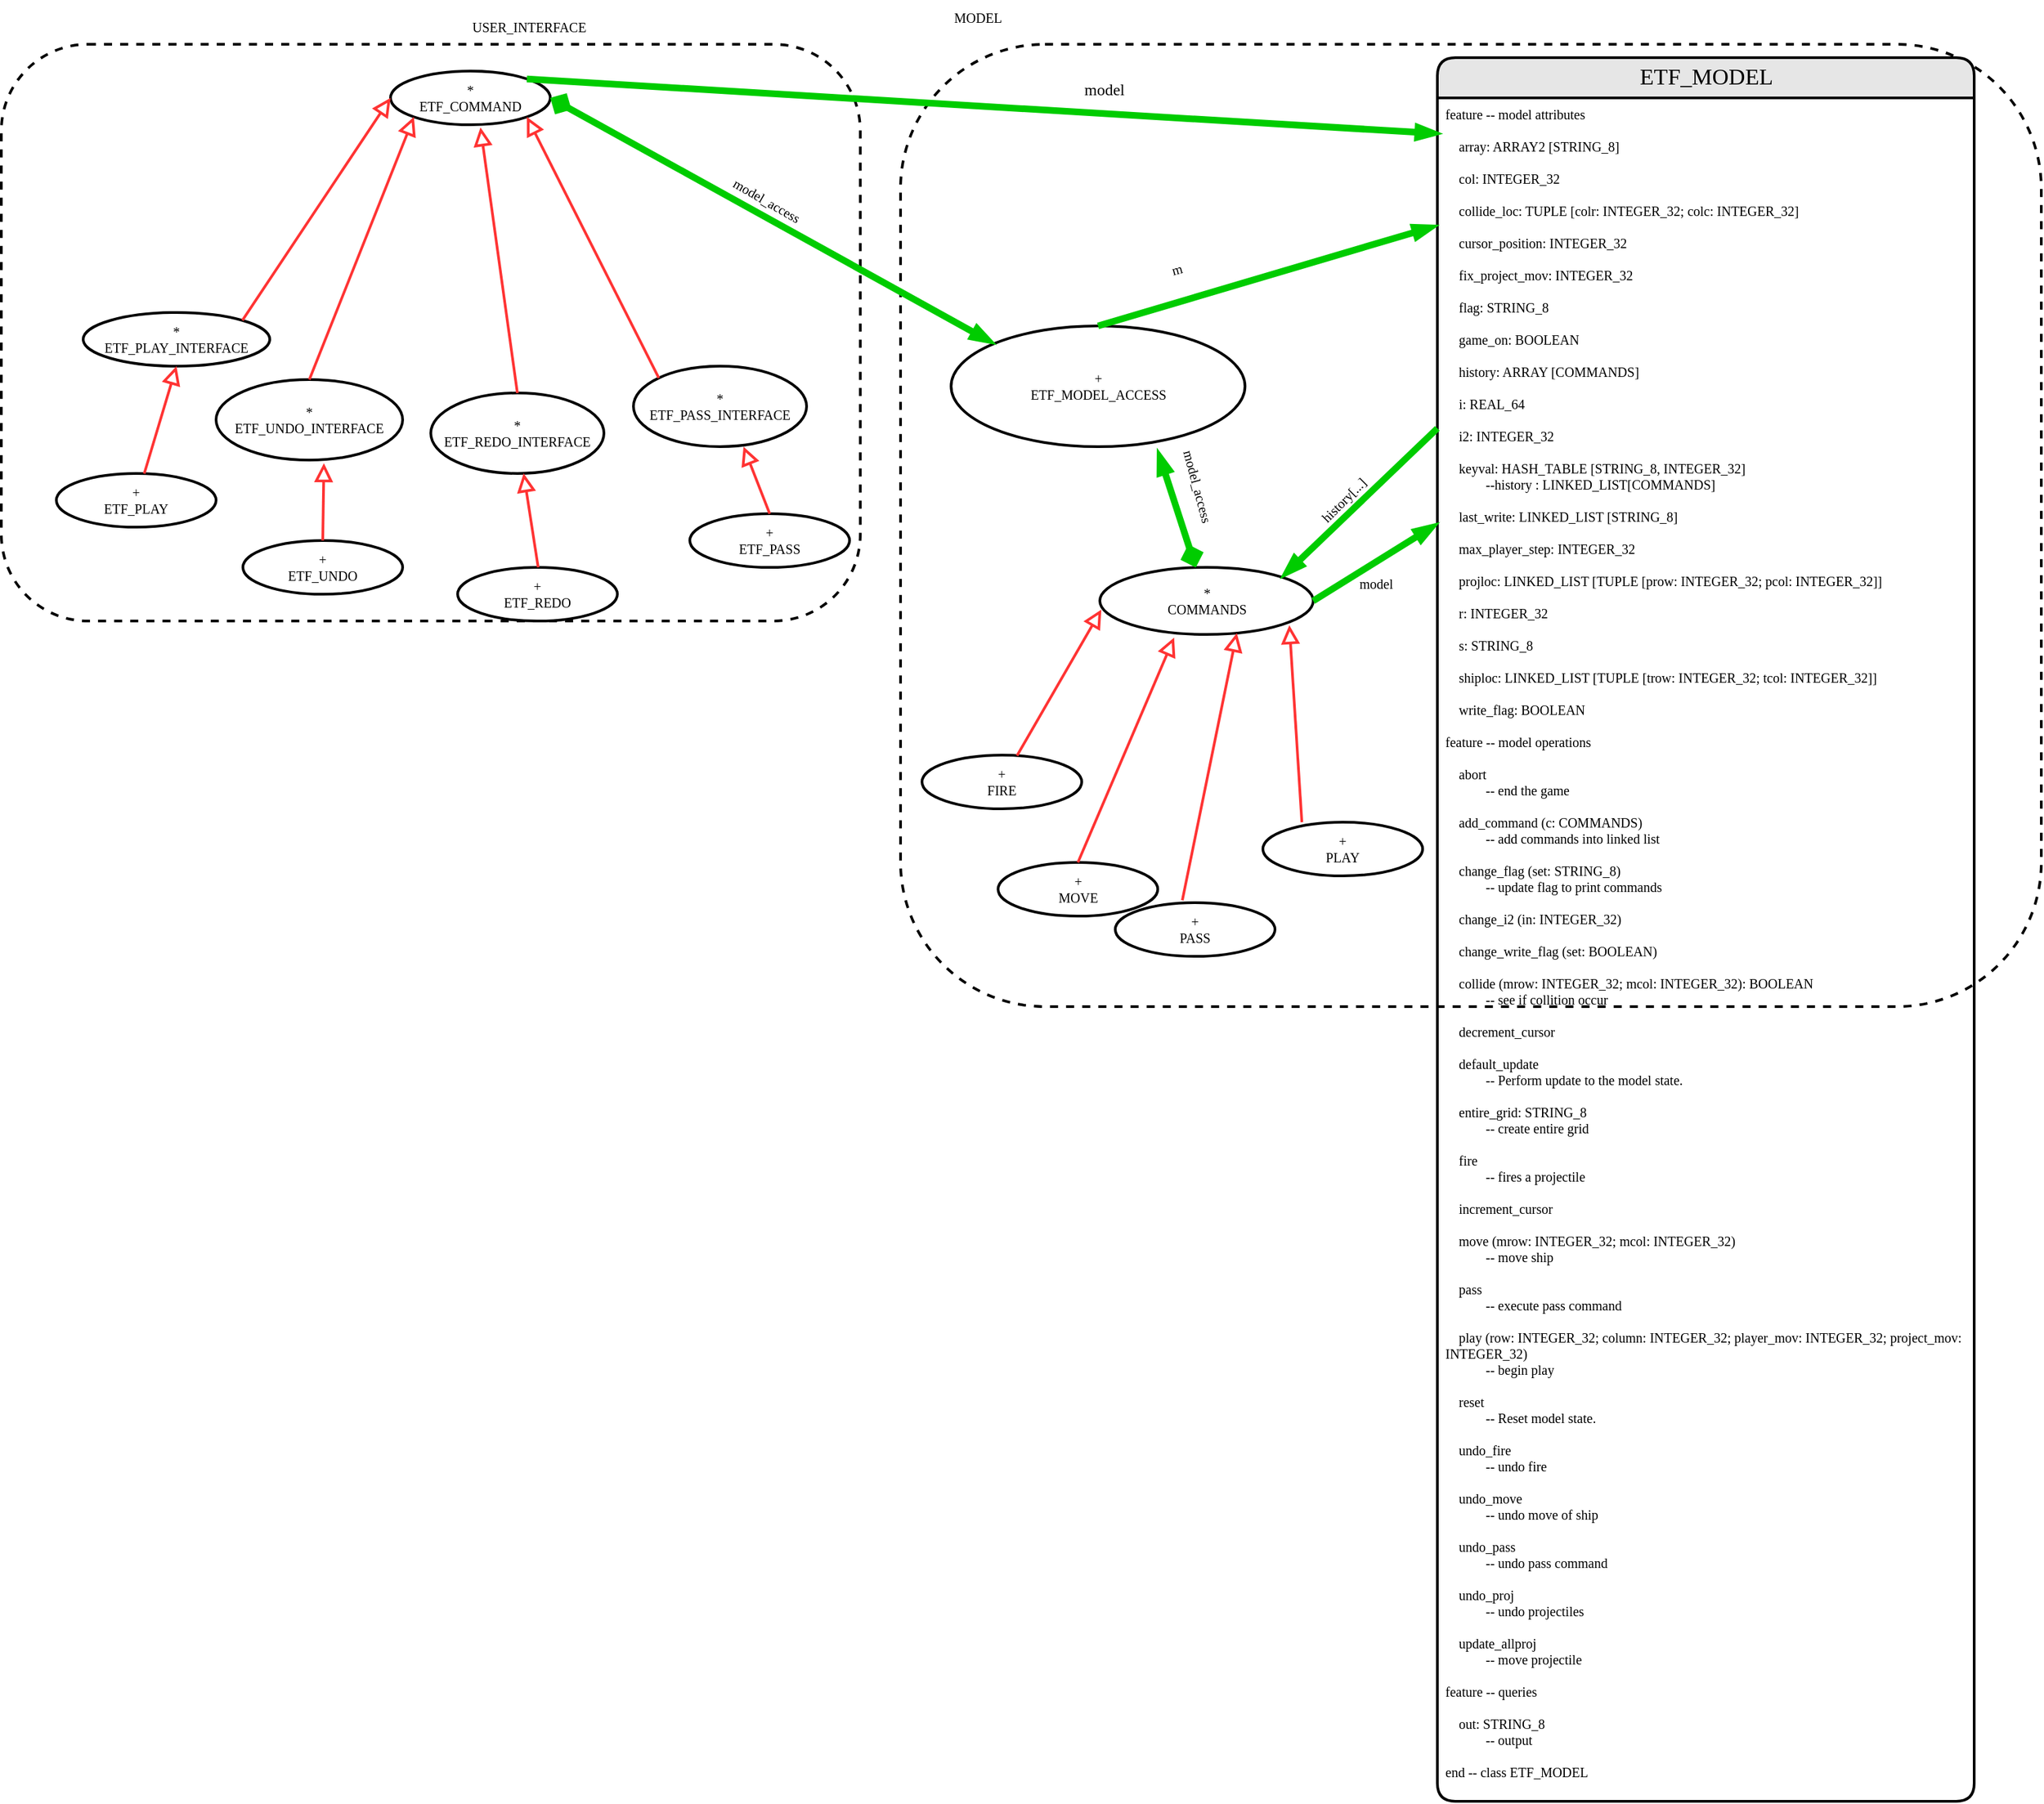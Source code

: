 <mxfile version="13.8.8" type="device"><diagram id="eb31tUqekqb13q4MTXRe" name="Page-1"><mxGraphModel dx="1888" dy="351" grid="1" gridSize="10" guides="1" tooltips="1" connect="1" arrows="1" fold="1" page="1" pageScale="1" pageWidth="850" pageHeight="1100" math="0" shadow="0"><root><mxCell id="0"/><mxCell id="1" parent="0"/><mxCell id="ndewAaGc3X3wNqh94PXQ-47" value="" style="rounded=1;whiteSpace=wrap;html=1;fontSize=10;dashed=1;strokeWidth=2;" parent="1" vertex="1"><mxGeometry x="600" y="50" width="850" height="717.5" as="geometry"/></mxCell><mxCell id="ndewAaGc3X3wNqh94PXQ-45" value="" style="rounded=1;whiteSpace=wrap;html=1;fontSize=10;dashed=1;strokeWidth=2;" parent="1" vertex="1"><mxGeometry x="-70" y="50" width="640" height="430" as="geometry"/></mxCell><mxCell id="ndewAaGc3X3wNqh94PXQ-46" value="USER_INTERFACE" style="text;html=1;fontSize=10;fontFamily=Verdena;" parent="1" vertex="1"><mxGeometry x="279.497" y="25" width="70" height="25" as="geometry"/></mxCell><mxCell id="ndewAaGc3X3wNqh94PXQ-1" value="ETF_MODEL" style="swimlane;html=1;childLayout=stackLayout;horizontal=1;startSize=30;horizontalStack=0;fillColor=#E6E6E6;fontColor=#000000;rounded=1;fontSize=17;fontStyle=0;strokeWidth=2;resizeParent=0;resizeLast=1;shadow=0;dashed=0;align=center;fontFamily=Verdena;" parent="1" vertex="1"><mxGeometry x="1000" y="60" width="400" height="1300" as="geometry"/></mxCell><mxCell id="ndewAaGc3X3wNqh94PXQ-2" value="feature -- model attributes&lt;br&gt;&lt;br&gt;&amp;nbsp;&amp;nbsp;&amp;nbsp; array: ARRAY2 [STRING_8]&lt;br&gt;&lt;br&gt;&amp;nbsp;&amp;nbsp;&amp;nbsp; col: INTEGER_32&lt;br&gt;&lt;br&gt;&amp;nbsp;&amp;nbsp;&amp;nbsp; collide_loc: TUPLE [colr: INTEGER_32; colc: INTEGER_32]&lt;br&gt;&lt;br&gt;&amp;nbsp;&amp;nbsp;&amp;nbsp; cursor_position: INTEGER_32&lt;br&gt;&lt;br&gt;&amp;nbsp;&amp;nbsp;&amp;nbsp; fix_project_mov: INTEGER_32&lt;br&gt;&lt;br&gt;&amp;nbsp;&amp;nbsp;&amp;nbsp; flag: STRING_8&lt;br&gt;&lt;br&gt;&amp;nbsp;&amp;nbsp;&amp;nbsp; game_on: BOOLEAN&lt;br&gt;&lt;br&gt;&amp;nbsp;&amp;nbsp;&amp;nbsp; history: ARRAY [COMMANDS]&lt;br&gt;&lt;br&gt;&amp;nbsp;&amp;nbsp;&amp;nbsp; i: REAL_64&lt;br&gt;&lt;br&gt;&amp;nbsp;&amp;nbsp;&amp;nbsp; i2: INTEGER_32&lt;br&gt;&lt;br&gt;&amp;nbsp;&amp;nbsp;&amp;nbsp; keyval: HASH_TABLE [STRING_8, INTEGER_32]&lt;br&gt;&amp;nbsp;&amp;nbsp;&amp;nbsp; &amp;nbsp;&amp;nbsp;&amp;nbsp; &amp;nbsp;&amp;nbsp;&amp;nbsp; --history : LINKED_LIST[COMMANDS]&lt;br&gt;&lt;br&gt;&amp;nbsp;&amp;nbsp;&amp;nbsp; last_write: LINKED_LIST [STRING_8]&lt;br&gt;&lt;br&gt;&amp;nbsp;&amp;nbsp;&amp;nbsp; max_player_step: INTEGER_32&lt;br&gt;&lt;br&gt;&amp;nbsp;&amp;nbsp;&amp;nbsp; projloc: LINKED_LIST [TUPLE [prow: INTEGER_32; pcol: INTEGER_32]]&lt;br&gt;&lt;br&gt;&amp;nbsp;&amp;nbsp;&amp;nbsp; r: INTEGER_32&lt;br&gt;&lt;br&gt;&amp;nbsp;&amp;nbsp;&amp;nbsp; s: STRING_8&lt;br&gt;&lt;br&gt;&amp;nbsp;&amp;nbsp;&amp;nbsp; shiploc: LINKED_LIST [TUPLE [trow: INTEGER_32; tcol: INTEGER_32]]&lt;br&gt;&lt;br&gt;&amp;nbsp;&amp;nbsp;&amp;nbsp; write_flag: BOOLEAN&lt;br&gt;&amp;nbsp;&amp;nbsp;&amp;nbsp; &lt;br&gt;feature -- model operations&lt;br&gt;&lt;br&gt;&amp;nbsp;&amp;nbsp;&amp;nbsp; abort&lt;br&gt;&amp;nbsp;&amp;nbsp;&amp;nbsp; &amp;nbsp;&amp;nbsp;&amp;nbsp; &amp;nbsp;&amp;nbsp;&amp;nbsp; -- end the game&lt;br&gt;&lt;br&gt;&amp;nbsp;&amp;nbsp;&amp;nbsp; add_command (c: COMMANDS)&lt;br&gt;&amp;nbsp;&amp;nbsp;&amp;nbsp; &amp;nbsp;&amp;nbsp;&amp;nbsp; &amp;nbsp;&amp;nbsp;&amp;nbsp; -- add commands into linked list&lt;br&gt;&lt;br&gt;&amp;nbsp;&amp;nbsp;&amp;nbsp; change_flag (set: STRING_8)&lt;br&gt;&amp;nbsp;&amp;nbsp;&amp;nbsp; &amp;nbsp;&amp;nbsp;&amp;nbsp; &amp;nbsp;&amp;nbsp;&amp;nbsp; -- update flag to print commands&lt;br&gt;&lt;br&gt;&amp;nbsp;&amp;nbsp;&amp;nbsp; change_i2 (in: INTEGER_32)&lt;br&gt;&lt;br&gt;&amp;nbsp;&amp;nbsp;&amp;nbsp; change_write_flag (set: BOOLEAN)&lt;br&gt;&lt;br&gt;&amp;nbsp;&amp;nbsp;&amp;nbsp; collide (mrow: INTEGER_32; mcol: INTEGER_32): BOOLEAN&lt;br&gt;&amp;nbsp;&amp;nbsp;&amp;nbsp; &amp;nbsp;&amp;nbsp;&amp;nbsp; &amp;nbsp;&amp;nbsp;&amp;nbsp; -- see if collition occur&lt;br&gt;&lt;br&gt;&amp;nbsp;&amp;nbsp;&amp;nbsp; decrement_cursor&lt;br&gt;&lt;br&gt;&amp;nbsp;&amp;nbsp;&amp;nbsp; default_update&lt;br&gt;&amp;nbsp;&amp;nbsp;&amp;nbsp; &amp;nbsp;&amp;nbsp;&amp;nbsp; &amp;nbsp;&amp;nbsp;&amp;nbsp; -- Perform update to the model state.&lt;br&gt;&lt;br&gt;&amp;nbsp;&amp;nbsp;&amp;nbsp; entire_grid: STRING_8&lt;br&gt;&amp;nbsp;&amp;nbsp;&amp;nbsp; &amp;nbsp;&amp;nbsp;&amp;nbsp; &amp;nbsp;&amp;nbsp;&amp;nbsp; -- create entire grid&lt;br&gt;&lt;br&gt;&amp;nbsp;&amp;nbsp;&amp;nbsp; fire&lt;br&gt;&amp;nbsp;&amp;nbsp;&amp;nbsp; &amp;nbsp;&amp;nbsp;&amp;nbsp; &amp;nbsp;&amp;nbsp;&amp;nbsp; -- fires a projectile&lt;br&gt;&lt;br&gt;&amp;nbsp;&amp;nbsp;&amp;nbsp; increment_cursor&lt;br&gt;&lt;br&gt;&amp;nbsp;&amp;nbsp;&amp;nbsp; move (mrow: INTEGER_32; mcol: INTEGER_32)&lt;br&gt;&amp;nbsp;&amp;nbsp;&amp;nbsp; &amp;nbsp;&amp;nbsp;&amp;nbsp; &amp;nbsp;&amp;nbsp;&amp;nbsp; -- move ship&lt;br&gt;&lt;br&gt;&amp;nbsp;&amp;nbsp;&amp;nbsp; pass&lt;br&gt;&amp;nbsp;&amp;nbsp;&amp;nbsp; &amp;nbsp;&amp;nbsp;&amp;nbsp; &amp;nbsp;&amp;nbsp;&amp;nbsp; -- execute pass command&lt;br&gt;&lt;br&gt;&amp;nbsp;&amp;nbsp;&amp;nbsp; play (row: INTEGER_32; column: INTEGER_32; player_mov: INTEGER_32; project_mov: INTEGER_32)&lt;br&gt;&amp;nbsp;&amp;nbsp;&amp;nbsp; &amp;nbsp;&amp;nbsp;&amp;nbsp; &amp;nbsp;&amp;nbsp;&amp;nbsp; -- begin play&lt;br&gt;&lt;br&gt;&amp;nbsp;&amp;nbsp;&amp;nbsp; reset&lt;br&gt;&amp;nbsp;&amp;nbsp;&amp;nbsp; &amp;nbsp;&amp;nbsp;&amp;nbsp; &amp;nbsp;&amp;nbsp;&amp;nbsp; -- Reset model state.&lt;br&gt;&lt;br&gt;&amp;nbsp;&amp;nbsp;&amp;nbsp; undo_fire&lt;br&gt;&amp;nbsp;&amp;nbsp;&amp;nbsp; &amp;nbsp;&amp;nbsp;&amp;nbsp; &amp;nbsp;&amp;nbsp;&amp;nbsp; -- undo fire&lt;br&gt;&lt;br&gt;&amp;nbsp;&amp;nbsp;&amp;nbsp; undo_move&lt;br&gt;&amp;nbsp;&amp;nbsp;&amp;nbsp; &amp;nbsp;&amp;nbsp;&amp;nbsp; &amp;nbsp;&amp;nbsp;&amp;nbsp; -- undo move of ship&lt;br&gt;&lt;br&gt;&amp;nbsp;&amp;nbsp;&amp;nbsp; undo_pass&lt;br&gt;&amp;nbsp;&amp;nbsp;&amp;nbsp; &amp;nbsp;&amp;nbsp;&amp;nbsp; &amp;nbsp;&amp;nbsp;&amp;nbsp; -- undo pass command&lt;br&gt;&lt;br&gt;&amp;nbsp;&amp;nbsp;&amp;nbsp; undo_proj&lt;br&gt;&amp;nbsp;&amp;nbsp;&amp;nbsp; &amp;nbsp;&amp;nbsp;&amp;nbsp; &amp;nbsp;&amp;nbsp;&amp;nbsp; -- undo projectiles&lt;br&gt;&lt;br&gt;&amp;nbsp;&amp;nbsp;&amp;nbsp; update_allproj&lt;br&gt;&amp;nbsp;&amp;nbsp;&amp;nbsp; &amp;nbsp;&amp;nbsp;&amp;nbsp; &amp;nbsp;&amp;nbsp;&amp;nbsp; -- move projectile&lt;br&gt;&amp;nbsp;&amp;nbsp;&amp;nbsp; &lt;br&gt;feature -- queries&lt;br&gt;&lt;br&gt;&amp;nbsp;&amp;nbsp;&amp;nbsp; out: STRING_8&lt;br&gt;&amp;nbsp;&amp;nbsp;&amp;nbsp; &amp;nbsp;&amp;nbsp;&amp;nbsp; &amp;nbsp;&amp;nbsp;&amp;nbsp; -- output&lt;br&gt;&amp;nbsp;&amp;nbsp;&amp;nbsp; &lt;br&gt;end -- class ETF_MODEL" style="whiteSpace=wrap;html=1;align=left;strokeColor=none;fillColor=none;spacingLeft=4;fontSize=10;verticalAlign=top;resizable=0;rotatable=0;part=1;fontFamily=Verdena;" parent="ndewAaGc3X3wNqh94PXQ-1" vertex="1"><mxGeometry y="30" width="400" height="1270" as="geometry"/></mxCell><mxCell id="ndewAaGc3X3wNqh94PXQ-5" value="*&lt;br&gt;ETF_COMMAND" style="ellipse;whiteSpace=wrap;html=1;rounded=1;fontSize=10;fontFamily=Verdena;strokeWidth=2;" parent="1" vertex="1"><mxGeometry x="220" y="70" width="119" height="40" as="geometry"/></mxCell><mxCell id="ndewAaGc3X3wNqh94PXQ-6" value="*&lt;br&gt;ETF_PLAY_INTERFACE" style="ellipse;whiteSpace=wrap;html=1;rounded=1;fontSize=10;fontFamily=Verdena;strokeWidth=2;" parent="1" vertex="1"><mxGeometry x="-9" y="250" width="139" height="40" as="geometry"/></mxCell><mxCell id="ndewAaGc3X3wNqh94PXQ-7" value="*&lt;br&gt;ETF_UNDO_INTERFACE" style="ellipse;whiteSpace=wrap;html=1;rounded=1;fontSize=10;fontFamily=Verdena;strokeWidth=2;" parent="1" vertex="1"><mxGeometry x="90" y="300" width="139" height="60" as="geometry"/></mxCell><mxCell id="ndewAaGc3X3wNqh94PXQ-8" value="*&lt;br&gt;ETF_REDO_INTERFACE" style="ellipse;whiteSpace=wrap;html=1;rounded=1;fontSize=10;fontFamily=Verdena;strokeWidth=2;" parent="1" vertex="1"><mxGeometry x="250" y="310" width="129" height="60" as="geometry"/></mxCell><mxCell id="ndewAaGc3X3wNqh94PXQ-9" value="*&lt;br&gt;ETF_PASS_INTERFACE" style="ellipse;whiteSpace=wrap;html=1;rounded=1;fontSize=10;fontFamily=Verdena;strokeWidth=2;" parent="1" vertex="1"><mxGeometry x="401" y="290" width="129" height="60" as="geometry"/></mxCell><mxCell id="ndewAaGc3X3wNqh94PXQ-10" value="" style="endArrow=block;html=1;strokeColor=#FF3333;strokeWidth=2;endFill=0;endSize=9;entryX=0;entryY=0.5;entryDx=0;entryDy=0;exitX=1;exitY=0;exitDx=0;exitDy=0;" parent="1" source="ndewAaGc3X3wNqh94PXQ-6" target="ndewAaGc3X3wNqh94PXQ-5" edge="1"><mxGeometry width="50" height="50" relative="1" as="geometry"><mxPoint x="200" y="170" as="sourcePoint"/><mxPoint x="110" y="110" as="targetPoint"/></mxGeometry></mxCell><mxCell id="ndewAaGc3X3wNqh94PXQ-11" value="" style="endArrow=block;html=1;strokeColor=#FF3333;strokeWidth=2;endFill=0;endSize=9;exitX=0.5;exitY=0;exitDx=0;exitDy=0;entryX=0;entryY=1;entryDx=0;entryDy=0;" parent="1" source="ndewAaGc3X3wNqh94PXQ-7" target="ndewAaGc3X3wNqh94PXQ-5" edge="1"><mxGeometry width="50" height="50" relative="1" as="geometry"><mxPoint x="210" y="210" as="sourcePoint"/><mxPoint x="210" y="150" as="targetPoint"/></mxGeometry></mxCell><mxCell id="ndewAaGc3X3wNqh94PXQ-12" value="" style="endArrow=block;html=1;strokeColor=#FF3333;strokeWidth=2;endFill=0;endSize=9;entryX=0.563;entryY=1.05;entryDx=0;entryDy=0;exitX=0.5;exitY=0;exitDx=0;exitDy=0;entryPerimeter=0;" parent="1" source="ndewAaGc3X3wNqh94PXQ-8" target="ndewAaGc3X3wNqh94PXQ-5" edge="1"><mxGeometry width="50" height="50" relative="1" as="geometry"><mxPoint x="330" y="200" as="sourcePoint"/><mxPoint x="330" y="140" as="targetPoint"/></mxGeometry></mxCell><mxCell id="ndewAaGc3X3wNqh94PXQ-13" value="" style="endArrow=block;html=1;strokeColor=#FF3333;strokeWidth=2;endFill=0;endSize=9;entryX=1;entryY=1;entryDx=0;entryDy=0;exitX=0;exitY=0;exitDx=0;exitDy=0;" parent="1" source="ndewAaGc3X3wNqh94PXQ-9" target="ndewAaGc3X3wNqh94PXQ-5" edge="1"><mxGeometry width="50" height="50" relative="1" as="geometry"><mxPoint x="424" y="150" as="sourcePoint"/><mxPoint x="424" y="90" as="targetPoint"/></mxGeometry></mxCell><mxCell id="ndewAaGc3X3wNqh94PXQ-15" value="" style="endArrow=blockThin;html=1;strokeColor=#00CC00;strokeWidth=5;endFill=1;entryX=0.005;entryY=0.021;entryDx=0;entryDy=0;exitX=1;exitY=0;exitDx=0;exitDy=0;entryPerimeter=0;" parent="1" source="ndewAaGc3X3wNqh94PXQ-5" target="ndewAaGc3X3wNqh94PXQ-2" edge="1"><mxGeometry width="50" height="50" relative="1" as="geometry"><mxPoint x="425" y="69" as="sourcePoint"/><mxPoint x="565" y="69" as="targetPoint"/></mxGeometry></mxCell><mxCell id="ndewAaGc3X3wNqh94PXQ-16" value="&lt;font style=&quot;font-size: 12px&quot;&gt;model&lt;/font&gt;" style="text;html=1;fontSize=10;fontFamily=Verdena;" parent="1" vertex="1"><mxGeometry x="735" y="70" width="84" height="20" as="geometry"/></mxCell><mxCell id="ndewAaGc3X3wNqh94PXQ-17" value="+&lt;br&gt;ETF_MODEL_ACCESS" style="ellipse;whiteSpace=wrap;html=1;rounded=1;fontSize=10;fontFamily=Verdena;strokeWidth=2;" parent="1" vertex="1"><mxGeometry x="637.67" y="260" width="219" height="90" as="geometry"/></mxCell><mxCell id="ndewAaGc3X3wNqh94PXQ-18" value="" style="endArrow=blockThin;html=1;strokeColor=#00CC00;strokeWidth=5;endFill=1;startArrow=diamond;startFill=1;exitX=1;exitY=0.5;exitDx=0;exitDy=0;entryX=0;entryY=0;entryDx=0;entryDy=0;" parent="1" source="ndewAaGc3X3wNqh94PXQ-5" target="ndewAaGc3X3wNqh94PXQ-17" edge="1"><mxGeometry width="50" height="50" relative="1" as="geometry"><mxPoint x="379" y="135" as="sourcePoint"/><mxPoint x="519" y="135" as="targetPoint"/></mxGeometry></mxCell><mxCell id="ndewAaGc3X3wNqh94PXQ-19" value="model_access" style="text;html=1;fontSize=10;fontFamily=Verdena;rotation=30;" parent="1" vertex="1"><mxGeometry x="470" y="160" width="81" height="20" as="geometry"/></mxCell><mxCell id="ndewAaGc3X3wNqh94PXQ-24" value="" style="endArrow=blockThin;html=1;strokeColor=#00CC00;strokeWidth=5;endFill=1;exitX=0.5;exitY=0;exitDx=0;exitDy=0;entryX=-0.001;entryY=0.075;entryDx=0;entryDy=0;entryPerimeter=0;" parent="1" source="ndewAaGc3X3wNqh94PXQ-17" target="ndewAaGc3X3wNqh94PXQ-2" edge="1"><mxGeometry width="50" height="50" relative="1" as="geometry"><mxPoint x="719" y="195" as="sourcePoint"/><mxPoint x="820" y="195" as="targetPoint"/></mxGeometry></mxCell><mxCell id="ndewAaGc3X3wNqh94PXQ-25" value="&amp;nbsp;&amp;nbsp;&amp;nbsp;&amp;nbsp; m" style="text;html=1;fontSize=10;fontFamily=Verdena;rotation=-15;" parent="1" vertex="1"><mxGeometry x="786" y="200" width="84" height="20" as="geometry"/></mxCell><mxCell id="ndewAaGc3X3wNqh94PXQ-26" value="*&lt;br&gt;COMMANDS" style="ellipse;whiteSpace=wrap;html=1;rounded=1;fontSize=10;fontFamily=Verdena;strokeWidth=2;" parent="1" vertex="1"><mxGeometry x="748.5" y="440" width="159" height="50" as="geometry"/></mxCell><mxCell id="ndewAaGc3X3wNqh94PXQ-27" value="" style="endArrow=blockThin;html=1;strokeColor=#00CC00;strokeWidth=5;endFill=1;exitX=1;exitY=0.5;exitDx=0;exitDy=0;entryX=0;entryY=0.25;entryDx=0;entryDy=0;" parent="1" source="ndewAaGc3X3wNqh94PXQ-26" target="ndewAaGc3X3wNqh94PXQ-2" edge="1"><mxGeometry width="50" height="50" relative="1" as="geometry"><mxPoint x="663" y="495" as="sourcePoint"/><mxPoint x="803" y="495" as="targetPoint"/></mxGeometry></mxCell><mxCell id="ndewAaGc3X3wNqh94PXQ-28" value="model" style="text;html=1;fontSize=10;fontFamily=Verdena;" parent="1" vertex="1"><mxGeometry x="940" y="440" width="84" height="20" as="geometry"/></mxCell><mxCell id="ndewAaGc3X3wNqh94PXQ-29" value="+&lt;br&gt;FIRE" style="ellipse;whiteSpace=wrap;html=1;rounded=1;fontSize=10;fontFamily=Verdena;strokeWidth=2;" parent="1" vertex="1"><mxGeometry x="616" y="580" width="119" height="40" as="geometry"/></mxCell><mxCell id="ndewAaGc3X3wNqh94PXQ-30" value="+&lt;br&gt;MOVE" style="ellipse;whiteSpace=wrap;html=1;rounded=1;fontSize=10;fontFamily=Verdena;strokeWidth=2;" parent="1" vertex="1"><mxGeometry x="672.67" y="660" width="119" height="40" as="geometry"/></mxCell><mxCell id="ndewAaGc3X3wNqh94PXQ-31" value="+&lt;br&gt;PASS" style="ellipse;whiteSpace=wrap;html=1;rounded=1;fontSize=10;fontFamily=Verdena;strokeWidth=2;" parent="1" vertex="1"><mxGeometry x="760" y="690" width="119" height="40" as="geometry"/></mxCell><mxCell id="ndewAaGc3X3wNqh94PXQ-32" value="+&lt;br&gt;PLAY" style="ellipse;whiteSpace=wrap;html=1;rounded=1;fontSize=10;fontFamily=Verdena;strokeWidth=2;" parent="1" vertex="1"><mxGeometry x="870" y="630" width="119" height="40" as="geometry"/></mxCell><mxCell id="ndewAaGc3X3wNqh94PXQ-33" value="" style="endArrow=block;html=1;strokeColor=#FF3333;strokeWidth=2;endFill=0;endSize=9;entryX=0.007;entryY=0.63;entryDx=0;entryDy=0;entryPerimeter=0;" parent="1" source="ndewAaGc3X3wNqh94PXQ-29" target="ndewAaGc3X3wNqh94PXQ-26" edge="1"><mxGeometry width="50" height="50" relative="1" as="geometry"><mxPoint x="440" y="570" as="sourcePoint"/><mxPoint x="440" y="510" as="targetPoint"/></mxGeometry></mxCell><mxCell id="ndewAaGc3X3wNqh94PXQ-34" value="" style="endArrow=block;html=1;strokeColor=#FF3333;strokeWidth=2;endFill=0;endSize=9;entryX=0.348;entryY=1.047;entryDx=0;entryDy=0;entryPerimeter=0;exitX=0.5;exitY=0;exitDx=0;exitDy=0;" parent="1" source="ndewAaGc3X3wNqh94PXQ-30" target="ndewAaGc3X3wNqh94PXQ-26" edge="1"><mxGeometry width="50" height="50" relative="1" as="geometry"><mxPoint x="440" y="570" as="sourcePoint"/><mxPoint x="440" y="510" as="targetPoint"/></mxGeometry></mxCell><mxCell id="ndewAaGc3X3wNqh94PXQ-35" value="" style="endArrow=block;html=1;strokeColor=#FF3333;strokeWidth=2;endFill=0;endSize=9;entryX=0.642;entryY=0.98;entryDx=0;entryDy=0;entryPerimeter=0;exitX=0.42;exitY=-0.046;exitDx=0;exitDy=0;exitPerimeter=0;" parent="1" source="ndewAaGc3X3wNqh94PXQ-31" target="ndewAaGc3X3wNqh94PXQ-26" edge="1"><mxGeometry width="50" height="50" relative="1" as="geometry"><mxPoint x="600" y="600" as="sourcePoint"/><mxPoint x="600" y="540" as="targetPoint"/></mxGeometry></mxCell><mxCell id="ndewAaGc3X3wNqh94PXQ-36" value="" style="endArrow=block;html=1;strokeColor=#FF3333;strokeWidth=2;endFill=0;endSize=9;entryX=0.888;entryY=0.863;entryDx=0;entryDy=0;entryPerimeter=0;exitX=0.244;exitY=0;exitDx=0;exitDy=0;exitPerimeter=0;" parent="1" source="ndewAaGc3X3wNqh94PXQ-32" target="ndewAaGc3X3wNqh94PXQ-26" edge="1"><mxGeometry width="50" height="50" relative="1" as="geometry"><mxPoint x="670" y="590" as="sourcePoint"/><mxPoint x="670" y="530" as="targetPoint"/></mxGeometry></mxCell><mxCell id="ndewAaGc3X3wNqh94PXQ-37" value="+&lt;br&gt;ETF_PLAY" style="ellipse;whiteSpace=wrap;html=1;rounded=1;fontSize=10;fontFamily=Verdena;strokeWidth=2;" parent="1" vertex="1"><mxGeometry x="-29" y="370" width="119" height="40" as="geometry"/></mxCell><mxCell id="ndewAaGc3X3wNqh94PXQ-38" value="+&lt;br&gt;ETF_UNDO" style="ellipse;whiteSpace=wrap;html=1;rounded=1;fontSize=10;fontFamily=Verdena;strokeWidth=2;" parent="1" vertex="1"><mxGeometry x="110" y="420" width="119" height="40" as="geometry"/></mxCell><mxCell id="ndewAaGc3X3wNqh94PXQ-39" value="+&lt;br&gt;ETF_REDO" style="ellipse;whiteSpace=wrap;html=1;rounded=1;fontSize=10;fontFamily=Verdena;strokeWidth=2;" parent="1" vertex="1"><mxGeometry x="270" y="440" width="119" height="40" as="geometry"/></mxCell><mxCell id="ndewAaGc3X3wNqh94PXQ-40" value="+&lt;br&gt;ETF_PASS" style="ellipse;whiteSpace=wrap;html=1;rounded=1;fontSize=10;fontFamily=Verdena;strokeWidth=2;" parent="1" vertex="1"><mxGeometry x="443" y="400" width="119" height="40" as="geometry"/></mxCell><mxCell id="ndewAaGc3X3wNqh94PXQ-41" value="" style="endArrow=block;html=1;strokeColor=#FF3333;strokeWidth=2;endFill=0;endSize=9;entryX=0.578;entryY=1.039;entryDx=0;entryDy=0;entryPerimeter=0;exitX=0.5;exitY=0;exitDx=0;exitDy=0;" parent="1" source="ndewAaGc3X3wNqh94PXQ-38" target="ndewAaGc3X3wNqh94PXQ-7" edge="1"><mxGeometry width="50" height="50" relative="1" as="geometry"><mxPoint x="330" y="440" as="sourcePoint"/><mxPoint x="330" y="380" as="targetPoint"/></mxGeometry></mxCell><mxCell id="ndewAaGc3X3wNqh94PXQ-42" value="" style="endArrow=block;html=1;strokeColor=#FF3333;strokeWidth=2;endFill=0;endSize=9;" parent="1" target="ndewAaGc3X3wNqh94PXQ-8" edge="1"><mxGeometry width="50" height="50" relative="1" as="geometry"><mxPoint x="330" y="440" as="sourcePoint"/><mxPoint x="330" y="380" as="targetPoint"/></mxGeometry></mxCell><mxCell id="ndewAaGc3X3wNqh94PXQ-43" value="" style="endArrow=block;html=1;strokeColor=#FF3333;strokeWidth=2;endFill=0;endSize=9;exitX=0.5;exitY=0;exitDx=0;exitDy=0;" parent="1" source="ndewAaGc3X3wNqh94PXQ-40" edge="1"><mxGeometry width="50" height="50" relative="1" as="geometry"><mxPoint x="330" y="440" as="sourcePoint"/><mxPoint x="483" y="350" as="targetPoint"/></mxGeometry></mxCell><mxCell id="ndewAaGc3X3wNqh94PXQ-44" value="" style="endArrow=block;html=1;strokeColor=#FF3333;strokeWidth=2;endFill=0;endSize=9;entryX=0.5;entryY=1;entryDx=0;entryDy=0;" parent="1" source="ndewAaGc3X3wNqh94PXQ-37" target="ndewAaGc3X3wNqh94PXQ-6" edge="1"><mxGeometry width="50" height="50" relative="1" as="geometry"><mxPoint x="330" y="440" as="sourcePoint"/><mxPoint x="330" y="380" as="targetPoint"/></mxGeometry></mxCell><mxCell id="ndewAaGc3X3wNqh94PXQ-48" value="MODEL" style="text;html=1;fontSize=10;fontFamily=Verdena;" parent="1" vertex="1"><mxGeometry x="637.667" y="17.5" width="70" height="25" as="geometry"/></mxCell><mxCell id="XRe6OGEys9Sq6dj1CpT5-1" value="" style="endArrow=blockThin;html=1;strokeColor=#00CC00;strokeWidth=5;endFill=1;entryX=1;entryY=0;entryDx=0;entryDy=0;exitX=0;exitY=0.194;exitDx=0;exitDy=0;exitPerimeter=0;" edge="1" parent="1" source="ndewAaGc3X3wNqh94PXQ-2" target="ndewAaGc3X3wNqh94PXQ-26"><mxGeometry width="50" height="50" relative="1" as="geometry"><mxPoint x="849" y="335" as="sourcePoint"/><mxPoint x="989" y="335" as="targetPoint"/></mxGeometry></mxCell><mxCell id="XRe6OGEys9Sq6dj1CpT5-2" value="history[...]" style="text;html=1;fontSize=10;fontFamily=Verdena;rotation=-45;" vertex="1" parent="1"><mxGeometry x="900" y="365" width="84" height="20" as="geometry"/></mxCell><mxCell id="XRe6OGEys9Sq6dj1CpT5-5" value="" style="endArrow=blockThin;html=1;strokeColor=#00CC00;strokeWidth=5;endFill=1;startArrow=diamond;startFill=1;entryX=1;entryY=1;entryDx=0;entryDy=0;" edge="1" parent="1" source="ndewAaGc3X3wNqh94PXQ-26"><mxGeometry width="50" height="50" relative="1" as="geometry"><mxPoint x="834.42" y="396" as="sourcePoint"/><mxPoint x="791.671" y="352.893" as="targetPoint"/></mxGeometry></mxCell><mxCell id="XRe6OGEys9Sq6dj1CpT5-6" value="model_access" style="text;html=1;fontSize=10;fontFamily=Verdena;rotation=75;" vertex="1" parent="1"><mxGeometry x="786" y="380" width="81" height="20" as="geometry"/></mxCell></root></mxGraphModel></diagram></mxfile>